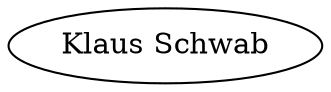 graph germany {
    subgraph leaders {
        kms1 [
            label="Klaus Schwab",
            full="Klaus Martin Schwab",
            link="https://es.wikipedia.org/wiki/Klaus_Schwab",
        ];
    };
}
